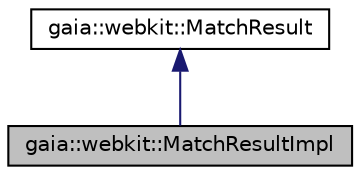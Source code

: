 digraph G
{
  edge [fontname="Helvetica",fontsize="10",labelfontname="Helvetica",labelfontsize="10"];
  node [fontname="Helvetica",fontsize="10",shape=record];
  Node1 [label="gaia::webkit::MatchResultImpl",height=0.2,width=0.4,color="black", fillcolor="grey75", style="filled" fontcolor="black"];
  Node2 -> Node1 [dir=back,color="midnightblue",fontsize="10",style="solid",fontname="Helvetica"];
  Node2 [label="gaia::webkit::MatchResult",height=0.2,width=0.4,color="black", fillcolor="white", style="filled",URL="$dd/d77/classgaia_1_1webkit_1_1_match_result.html",tooltip="Holds the results of a successful match of a Pattern against a given string."];
}
